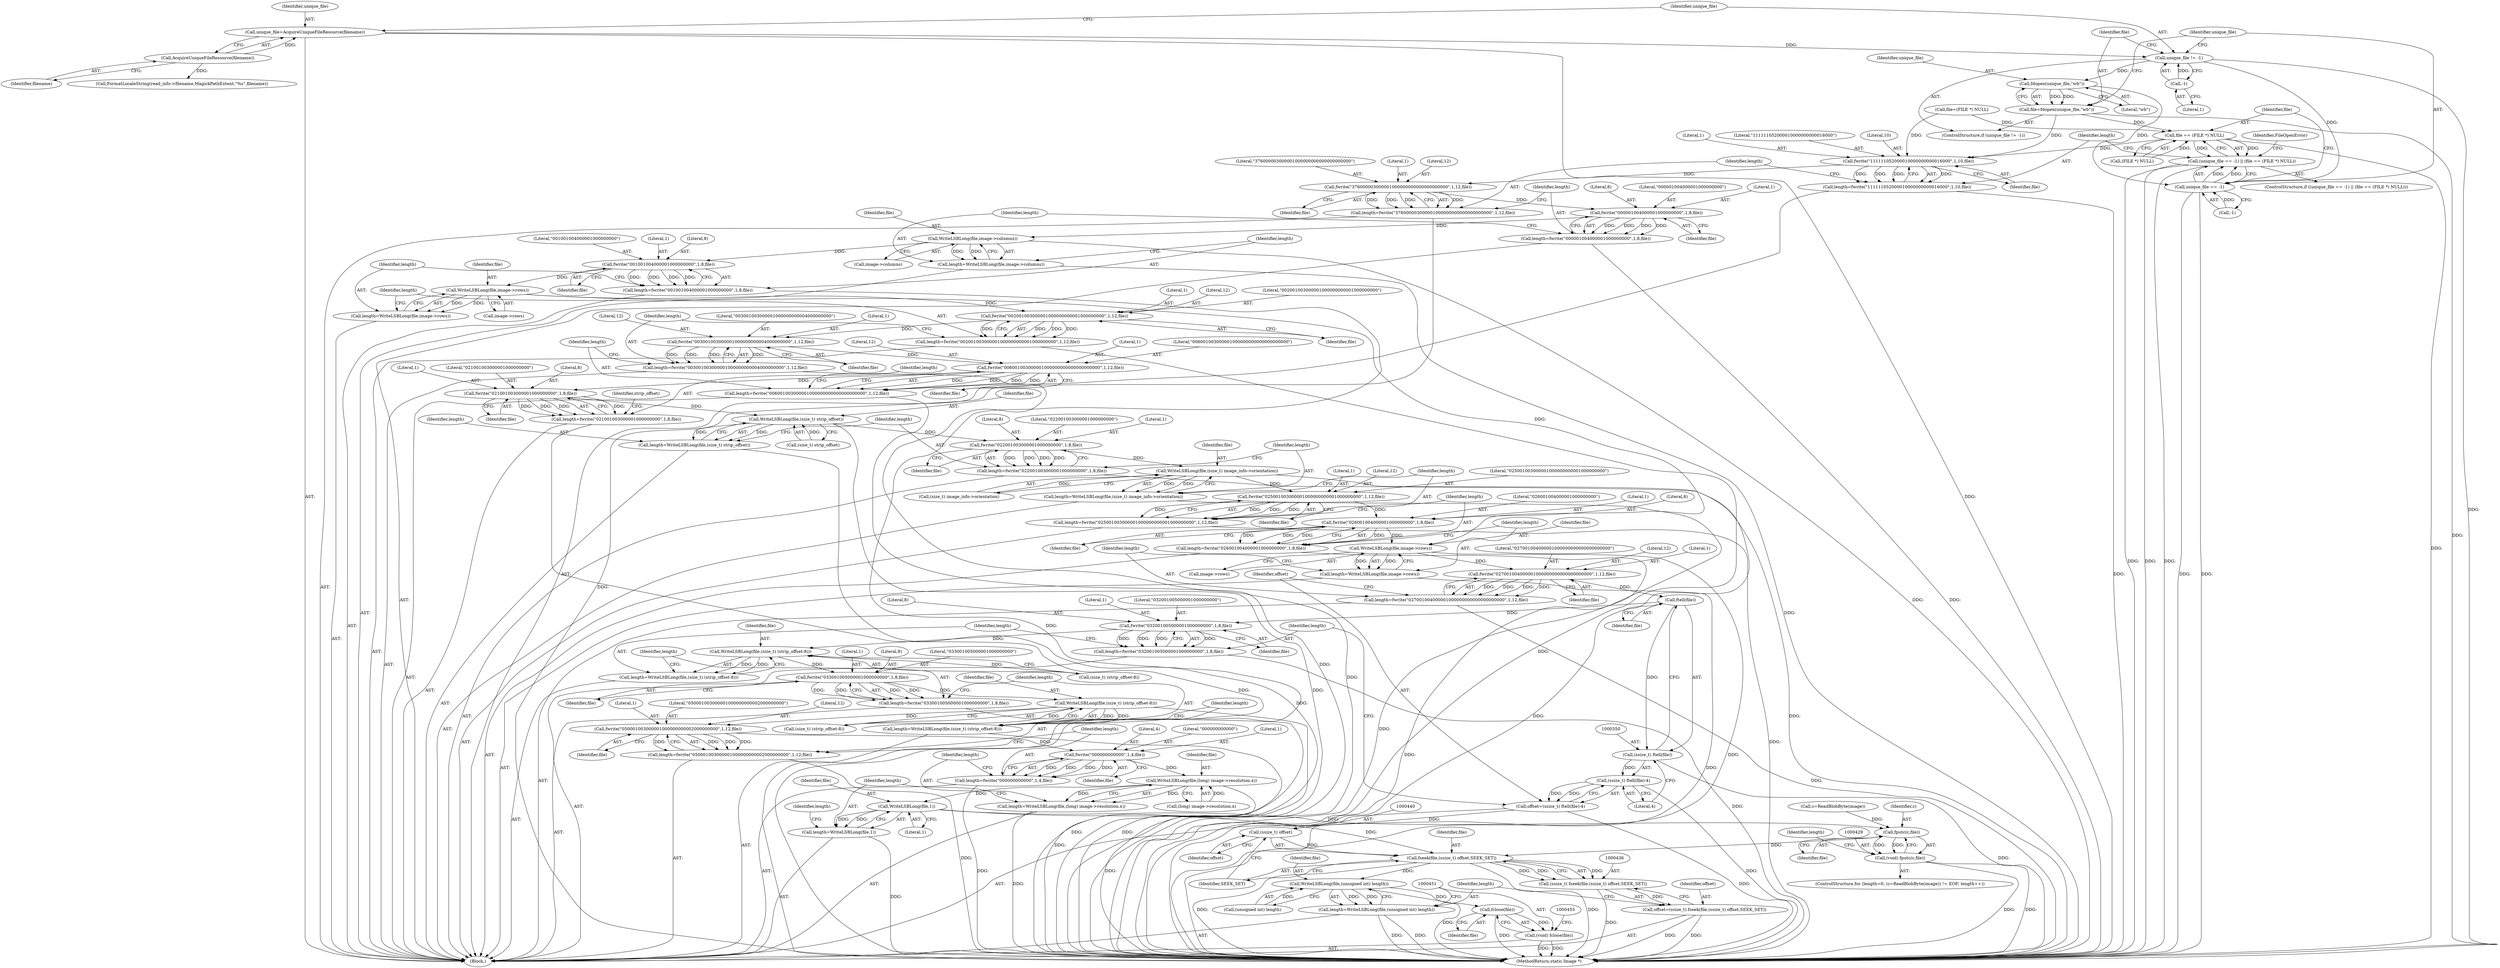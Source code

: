 digraph "0_ImageMagick_4e914bbe371433f0590cefdf3bd5f3a5710069f9@API" {
"1000197" [label="(Call,fdopen(unique_file,\"wb\"))"];
"1000191" [label="(Call,unique_file != -1)"];
"1000186" [label="(Call,unique_file=AcquireUniqueFileResource(filename))"];
"1000188" [label="(Call,AcquireUniqueFileResource(filename))"];
"1000193" [label="(Call,-1)"];
"1000195" [label="(Call,file=fdopen(unique_file,\"wb\"))"];
"1000206" [label="(Call,file == (FILE *) NULL)"];
"1000201" [label="(Call,(unique_file == -1) || (file == (FILE *) NULL))"];
"1000216" [label="(Call,fwrite(\"\111\111\052\000\010\000\000\000\016\000\",1,10,file))"];
"1000214" [label="(Call,length=fwrite(\"\111\111\052\000\010\000\000\000\016\000\",1,10,file))"];
"1000223" [label="(Call,fwrite(\"\376\000\003\000\001\000\000\000\000\000\000\000\",1,12,file))"];
"1000221" [label="(Call,length=fwrite(\"\376\000\003\000\001\000\000\000\000\000\000\000\",1,12,file))"];
"1000230" [label="(Call,fwrite(\"\000\001\004\000\001\000\000\000\",1,8,file))"];
"1000228" [label="(Call,length=fwrite(\"\000\001\004\000\001\000\000\000\",1,8,file))"];
"1000237" [label="(Call,WriteLSBLong(file,image->columns))"];
"1000235" [label="(Call,length=WriteLSBLong(file,image->columns))"];
"1000244" [label="(Call,fwrite(\"\001\001\004\000\001\000\000\000\",1,8,file))"];
"1000242" [label="(Call,length=fwrite(\"\001\001\004\000\001\000\000\000\",1,8,file))"];
"1000251" [label="(Call,WriteLSBLong(file,image->rows))"];
"1000249" [label="(Call,length=WriteLSBLong(file,image->rows))"];
"1000258" [label="(Call,fwrite(\"\002\001\003\000\001\000\000\000\001\000\000\000\",1,12,file))"];
"1000256" [label="(Call,length=fwrite(\"\002\001\003\000\001\000\000\000\001\000\000\000\",1,12,file))"];
"1000265" [label="(Call,fwrite(\"\003\001\003\000\001\000\000\000\004\000\000\000\",1,12,file))"];
"1000263" [label="(Call,length=fwrite(\"\003\001\003\000\001\000\000\000\004\000\000\000\",1,12,file))"];
"1000272" [label="(Call,fwrite(\"\006\001\003\000\001\000\000\000\000\000\000\000\",1,12,file))"];
"1000270" [label="(Call,length=fwrite(\"\006\001\003\000\001\000\000\000\000\000\000\000\",1,12,file))"];
"1000279" [label="(Call,fwrite(\"\021\001\003\000\001\000\000\000\",1,8,file))"];
"1000277" [label="(Call,length=fwrite(\"\021\001\003\000\001\000\000\000\",1,8,file))"];
"1000297" [label="(Call,WriteLSBLong(file,(size_t) strip_offset))"];
"1000295" [label="(Call,length=WriteLSBLong(file,(size_t) strip_offset))"];
"1000304" [label="(Call,fwrite(\"\022\001\003\000\001\000\000\000\",1,8,file))"];
"1000302" [label="(Call,length=fwrite(\"\022\001\003\000\001\000\000\000\",1,8,file))"];
"1000311" [label="(Call,WriteLSBLong(file,(size_t) image_info->orientation))"];
"1000309" [label="(Call,length=WriteLSBLong(file,(size_t) image_info->orientation))"];
"1000320" [label="(Call,fwrite(\"\025\001\003\000\001\000\000\000\001\000\000\000\",1,12,file))"];
"1000318" [label="(Call,length=fwrite(\"\025\001\003\000\001\000\000\000\001\000\000\000\",1,12,file))"];
"1000327" [label="(Call,fwrite(\"\026\001\004\000\001\000\000\000\",1,8,file))"];
"1000325" [label="(Call,length=fwrite(\"\026\001\004\000\001\000\000\000\",1,8,file))"];
"1000334" [label="(Call,WriteLSBLong(file,image->rows))"];
"1000332" [label="(Call,length=WriteLSBLong(file,image->rows))"];
"1000341" [label="(Call,fwrite(\"\027\001\004\000\001\000\000\000\000\000\000\000\",1,12,file))"];
"1000339" [label="(Call,length=fwrite(\"\027\001\004\000\001\000\000\000\000\000\000\000\",1,12,file))"];
"1000351" [label="(Call,ftell(file))"];
"1000349" [label="(Call,(ssize_t) ftell(file))"];
"1000348" [label="(Call,(ssize_t) ftell(file)-4)"];
"1000346" [label="(Call,offset=(ssize_t) ftell(file)-4)"];
"1000439" [label="(Call,(ssize_t) offset)"];
"1000437" [label="(Call,fseek(file,(ssize_t) offset,SEEK_SET))"];
"1000435" [label="(Call,(ssize_t) fseek(file,(ssize_t) offset,SEEK_SET))"];
"1000433" [label="(Call,offset=(ssize_t) fseek(file,(ssize_t) offset,SEEK_SET))"];
"1000445" [label="(Call,WriteLSBLong(file,(unsigned int) length))"];
"1000443" [label="(Call,length=WriteLSBLong(file,(unsigned int) length))"];
"1000452" [label="(Call,fclose(file))"];
"1000450" [label="(Call,(void) fclose(file))"];
"1000356" [label="(Call,fwrite(\"\032\001\005\000\001\000\000\000\",1,8,file))"];
"1000354" [label="(Call,length=fwrite(\"\032\001\005\000\001\000\000\000\",1,8,file))"];
"1000363" [label="(Call,WriteLSBLong(file,(size_t) (strip_offset-8)))"];
"1000361" [label="(Call,length=WriteLSBLong(file,(size_t) (strip_offset-8)))"];
"1000372" [label="(Call,fwrite(\"\033\001\005\000\001\000\000\000\",1,8,file))"];
"1000370" [label="(Call,length=fwrite(\"\033\001\005\000\001\000\000\000\",1,8,file))"];
"1000379" [label="(Call,WriteLSBLong(file,(size_t) (strip_offset-8)))"];
"1000377" [label="(Call,length=WriteLSBLong(file,(size_t) (strip_offset-8)))"];
"1000388" [label="(Call,fwrite(\"\050\001\003\000\001\000\000\000\002\000\000\000\",1,12,file))"];
"1000386" [label="(Call,length=fwrite(\"\050\001\003\000\001\000\000\000\002\000\000\000\",1,12,file))"];
"1000395" [label="(Call,fwrite(\"\000\000\000\000\",1,4,file))"];
"1000393" [label="(Call,length=fwrite(\"\000\000\000\000\",1,4,file))"];
"1000402" [label="(Call,WriteLSBLong(file,(long) image->resolution.x))"];
"1000400" [label="(Call,length=WriteLSBLong(file,(long) image->resolution.x))"];
"1000413" [label="(Call,WriteLSBLong(file,1))"];
"1000411" [label="(Call,length=WriteLSBLong(file,1))"];
"1000430" [label="(Call,fputc(c,file))"];
"1000428" [label="(Call,(void) fputc(c,file))"];
"1000202" [label="(Call,unique_file == -1)"];
"1000231" [label="(Literal,\"\000\001\004\000\001\000\000\000\")"];
"1000200" [label="(ControlStructure,if ((unique_file == -1) || (file == (FILE *) NULL)))"];
"1000242" [label="(Call,length=fwrite(\"\001\001\004\000\001\000\000\000\",1,8,file))"];
"1000226" [label="(Literal,12)"];
"1000232" [label="(Literal,1)"];
"1000339" [label="(Call,length=fwrite(\"\027\001\004\000\001\000\000\000\000\000\000\000\",1,12,file))"];
"1000322" [label="(Literal,1)"];
"1000327" [label="(Call,fwrite(\"\026\001\004\000\001\000\000\000\",1,8,file))"];
"1000342" [label="(Literal,\"\027\001\004\000\001\000\000\000\000\000\000\000\")"];
"1000444" [label="(Identifier,length)"];
"1000450" [label="(Call,(void) fclose(file))"];
"1000434" [label="(Identifier,offset)"];
"1000362" [label="(Identifier,length)"];
"1000191" [label="(Call,unique_file != -1)"];
"1000262" [label="(Identifier,file)"];
"1000319" [label="(Identifier,length)"];
"1000257" [label="(Identifier,length)"];
"1000243" [label="(Identifier,length)"];
"1000331" [label="(Identifier,file)"];
"1000392" [label="(Identifier,file)"];
"1000398" [label="(Literal,4)"];
"1000402" [label="(Call,WriteLSBLong(file,(long) image->resolution.x))"];
"1000298" [label="(Identifier,file)"];
"1000265" [label="(Call,fwrite(\"\003\001\003\000\001\000\000\000\004\000\000\000\",1,12,file))"];
"1000439" [label="(Call,(ssize_t) offset)"];
"1000224" [label="(Literal,\"\376\000\003\000\001\000\000\000\000\000\000\000\")"];
"1000253" [label="(Call,image->rows)"];
"1000270" [label="(Call,length=fwrite(\"\006\001\003\000\001\000\000\000\000\000\000\000\",1,12,file))"];
"1000215" [label="(Identifier,length)"];
"1000269" [label="(Identifier,file)"];
"1000318" [label="(Call,length=fwrite(\"\025\001\003\000\001\000\000\000\001\000\000\000\",1,12,file))"];
"1000341" [label="(Call,fwrite(\"\027\001\004\000\001\000\000\000\000\000\000\000\",1,12,file))"];
"1000219" [label="(Literal,10)"];
"1000307" [label="(Literal,8)"];
"1000326" [label="(Identifier,length)"];
"1000336" [label="(Call,image->rows)"];
"1000247" [label="(Literal,8)"];
"1000360" [label="(Identifier,file)"];
"1000282" [label="(Literal,8)"];
"1000361" [label="(Call,length=WriteLSBLong(file,(size_t) (strip_offset-8)))"];
"1000325" [label="(Call,length=fwrite(\"\026\001\004\000\001\000\000\000\",1,8,file))"];
"1000220" [label="(Identifier,file)"];
"1000324" [label="(Identifier,file)"];
"1000379" [label="(Call,WriteLSBLong(file,(size_t) (strip_offset-8)))"];
"1000285" [label="(Identifier,strip_offset)"];
"1000388" [label="(Call,fwrite(\"\050\001\003\000\001\000\000\000\002\000\000\000\",1,12,file))"];
"1000376" [label="(Identifier,file)"];
"1000452" [label="(Call,fclose(file))"];
"1000212" [label="(Identifier,FileOpenError)"];
"1000352" [label="(Identifier,file)"];
"1000442" [label="(Identifier,SEEK_SET)"];
"1000415" [label="(Literal,1)"];
"1000302" [label="(Call,length=fwrite(\"\022\001\003\000\001\000\000\000\",1,8,file))"];
"1000195" [label="(Call,file=fdopen(unique_file,\"wb\"))"];
"1000274" [label="(Literal,1)"];
"1000216" [label="(Call,fwrite(\"\111\111\052\000\010\000\000\000\016\000\",1,10,file))"];
"1000299" [label="(Call,(size_t) strip_offset)"];
"1000309" [label="(Call,length=WriteLSBLong(file,(size_t) image_info->orientation))"];
"1000365" [label="(Call,(size_t) (strip_offset-8))"];
"1000279" [label="(Call,fwrite(\"\021\001\003\000\001\000\000\000\",1,8,file))"];
"1000222" [label="(Identifier,length)"];
"1000283" [label="(Identifier,file)"];
"1000438" [label="(Identifier,file)"];
"1000227" [label="(Identifier,file)"];
"1000245" [label="(Literal,\"\001\001\004\000\001\000\000\000\")"];
"1000377" [label="(Call,length=WriteLSBLong(file,(size_t) (strip_offset-8)))"];
"1000181" [label="(Call,file=(FILE *) NULL)"];
"1000399" [label="(Identifier,file)"];
"1000414" [label="(Identifier,file)"];
"1000404" [label="(Call,(long) image->resolution.x)"];
"1000246" [label="(Literal,1)"];
"1000249" [label="(Call,length=WriteLSBLong(file,image->rows))"];
"1000387" [label="(Identifier,length)"];
"1000201" [label="(Call,(unique_file == -1) || (file == (FILE *) NULL))"];
"1000187" [label="(Identifier,unique_file)"];
"1000389" [label="(Literal,\"\050\001\003\000\001\000\000\000\002\000\000\000\")"];
"1000375" [label="(Literal,8)"];
"1000435" [label="(Call,(ssize_t) fseek(file,(ssize_t) offset,SEEK_SET))"];
"1000233" [label="(Literal,8)"];
"1000192" [label="(Identifier,unique_file)"];
"1000244" [label="(Call,fwrite(\"\001\001\004\000\001\000\000\000\",1,8,file))"];
"1000373" [label="(Literal,\"\033\001\005\000\001\000\000\000\")"];
"1000356" [label="(Call,fwrite(\"\032\001\005\000\001\000\000\000\",1,8,file))"];
"1000432" [label="(Identifier,file)"];
"1000106" [label="(Block,)"];
"1000308" [label="(Identifier,file)"];
"1000346" [label="(Call,offset=(ssize_t) ftell(file)-4)"];
"1000276" [label="(Identifier,file)"];
"1000190" [label="(ControlStructure,if (unique_file != -1))"];
"1000261" [label="(Literal,12)"];
"1000202" [label="(Call,unique_file == -1)"];
"1000295" [label="(Call,length=WriteLSBLong(file,(size_t) strip_offset))"];
"1000218" [label="(Literal,1)"];
"1000320" [label="(Call,fwrite(\"\025\001\003\000\001\000\000\000\001\000\000\000\",1,12,file))"];
"1000400" [label="(Call,length=WriteLSBLong(file,(long) image->resolution.x))"];
"1000418" [label="(Identifier,length)"];
"1000470" [label="(Call,FormatLocaleString(read_info->filename,MagickPathExtent,\"%s\",filename))"];
"1000345" [label="(Identifier,file)"];
"1000335" [label="(Identifier,file)"];
"1000225" [label="(Literal,1)"];
"1000206" [label="(Call,file == (FILE *) NULL)"];
"1000443" [label="(Call,length=WriteLSBLong(file,(unsigned int) length))"];
"1000358" [label="(Literal,1)"];
"1000394" [label="(Identifier,length)"];
"1000372" [label="(Call,fwrite(\"\033\001\005\000\001\000\000\000\",1,8,file))"];
"1000223" [label="(Call,fwrite(\"\376\000\003\000\001\000\000\000\000\000\000\000\",1,12,file))"];
"1000304" [label="(Call,fwrite(\"\022\001\003\000\001\000\000\000\",1,8,file))"];
"1000266" [label="(Literal,\"\003\001\003\000\001\000\000\000\004\000\000\000\")"];
"1000380" [label="(Identifier,file)"];
"1000263" [label="(Call,length=fwrite(\"\003\001\003\000\001\000\000\000\004\000\000\000\",1,12,file))"];
"1000264" [label="(Identifier,length)"];
"1000281" [label="(Literal,1)"];
"1000329" [label="(Literal,1)"];
"1000278" [label="(Identifier,length)"];
"1000259" [label="(Literal,\"\002\001\003\000\001\000\000\000\001\000\000\000\")"];
"1000332" [label="(Call,length=WriteLSBLong(file,image->rows))"];
"1000411" [label="(Call,length=WriteLSBLong(file,1))"];
"1000340" [label="(Identifier,length)"];
"1000427" [label="(Identifier,length)"];
"1000354" [label="(Call,length=fwrite(\"\032\001\005\000\001\000\000\000\",1,8,file))"];
"1000198" [label="(Identifier,unique_file)"];
"1000447" [label="(Call,(unsigned int) length)"];
"1000311" [label="(Call,WriteLSBLong(file,(size_t) image_info->orientation))"];
"1000214" [label="(Call,length=fwrite(\"\111\111\052\000\010\000\000\000\016\000\",1,10,file))"];
"1000421" [label="(Call,c=ReadBlobByte(image))"];
"1000258" [label="(Call,fwrite(\"\002\001\003\000\001\000\000\000\001\000\000\000\",1,12,file))"];
"1000239" [label="(Call,image->columns)"];
"1000186" [label="(Call,unique_file=AcquireUniqueFileResource(filename))"];
"1000305" [label="(Literal,\"\022\001\003\000\001\000\000\000\")"];
"1000401" [label="(Identifier,length)"];
"1000378" [label="(Identifier,length)"];
"1000395" [label="(Call,fwrite(\"\000\000\000\000\",1,4,file))"];
"1000236" [label="(Identifier,length)"];
"1000296" [label="(Identifier,length)"];
"1000207" [label="(Identifier,file)"];
"1000260" [label="(Literal,1)"];
"1000197" [label="(Call,fdopen(unique_file,\"wb\"))"];
"1000250" [label="(Identifier,length)"];
"1000273" [label="(Literal,\"\006\001\003\000\001\000\000\000\000\000\000\000\")"];
"1000199" [label="(Literal,\"wb\")"];
"1000348" [label="(Call,(ssize_t) ftell(file)-4)"];
"1000364" [label="(Identifier,file)"];
"1000297" [label="(Call,WriteLSBLong(file,(size_t) strip_offset))"];
"1000351" [label="(Call,ftell(file))"];
"1000437" [label="(Call,fseek(file,(ssize_t) offset,SEEK_SET))"];
"1000267" [label="(Literal,1)"];
"1000357" [label="(Literal,\"\032\001\005\000\001\000\000\000\")"];
"1000393" [label="(Call,length=fwrite(\"\000\000\000\000\",1,4,file))"];
"1000277" [label="(Call,length=fwrite(\"\021\001\003\000\001\000\000\000\",1,8,file))"];
"1000370" [label="(Call,length=fwrite(\"\033\001\005\000\001\000\000\000\",1,8,file))"];
"1000431" [label="(Identifier,c)"];
"1000252" [label="(Identifier,file)"];
"1000323" [label="(Literal,12)"];
"1000347" [label="(Identifier,offset)"];
"1000396" [label="(Literal,\"\000\000\000\000\")"];
"1000374" [label="(Literal,1)"];
"1000446" [label="(Identifier,file)"];
"1000230" [label="(Call,fwrite(\"\000\001\004\000\001\000\000\000\",1,8,file))"];
"1000204" [label="(Call,-1)"];
"1000371" [label="(Identifier,length)"];
"1000234" [label="(Identifier,file)"];
"1000228" [label="(Call,length=fwrite(\"\000\001\004\000\001\000\000\000\",1,8,file))"];
"1000303" [label="(Identifier,length)"];
"1000381" [label="(Call,(size_t) (strip_offset-8))"];
"1000445" [label="(Call,WriteLSBLong(file,(unsigned int) length))"];
"1000312" [label="(Identifier,file)"];
"1000194" [label="(Literal,1)"];
"1000359" [label="(Literal,8)"];
"1000271" [label="(Identifier,length)"];
"1000386" [label="(Call,length=fwrite(\"\050\001\003\000\001\000\000\000\002\000\000\000\",1,12,file))"];
"1000453" [label="(Identifier,file)"];
"1000344" [label="(Literal,12)"];
"1000229" [label="(Identifier,length)"];
"1000235" [label="(Call,length=WriteLSBLong(file,image->columns))"];
"1000256" [label="(Call,length=fwrite(\"\002\001\003\000\001\000\000\000\001\000\000\000\",1,12,file))"];
"1000280" [label="(Literal,\"\021\001\003\000\001\000\000\000\")"];
"1000330" [label="(Literal,8)"];
"1000412" [label="(Identifier,length)"];
"1000189" [label="(Identifier,filename)"];
"1000433" [label="(Call,offset=(ssize_t) fseek(file,(ssize_t) offset,SEEK_SET))"];
"1000441" [label="(Identifier,offset)"];
"1000221" [label="(Call,length=fwrite(\"\376\000\003\000\001\000\000\000\000\000\000\000\",1,12,file))"];
"1000306" [label="(Literal,1)"];
"1000313" [label="(Call,(size_t) image_info->orientation)"];
"1000196" [label="(Identifier,file)"];
"1000237" [label="(Call,WriteLSBLong(file,image->columns))"];
"1000272" [label="(Call,fwrite(\"\006\001\003\000\001\000\000\000\000\000\000\000\",1,12,file))"];
"1000527" [label="(MethodReturn,static Image *)"];
"1000391" [label="(Literal,12)"];
"1000217" [label="(Literal,\"\111\111\052\000\010\000\000\000\016\000\")"];
"1000353" [label="(Literal,4)"];
"1000355" [label="(Identifier,length)"];
"1000188" [label="(Call,AcquireUniqueFileResource(filename))"];
"1000333" [label="(Identifier,length)"];
"1000238" [label="(Identifier,file)"];
"1000390" [label="(Literal,1)"];
"1000349" [label="(Call,(ssize_t) ftell(file))"];
"1000416" [label="(ControlStructure,for (length=0; (c=ReadBlobByte(image)) != EOF; length++))"];
"1000193" [label="(Call,-1)"];
"1000248" [label="(Identifier,file)"];
"1000343" [label="(Literal,1)"];
"1000363" [label="(Call,WriteLSBLong(file,(size_t) (strip_offset-8)))"];
"1000208" [label="(Call,(FILE *) NULL)"];
"1000334" [label="(Call,WriteLSBLong(file,image->rows))"];
"1000268" [label="(Literal,12)"];
"1000275" [label="(Literal,12)"];
"1000203" [label="(Identifier,unique_file)"];
"1000251" [label="(Call,WriteLSBLong(file,image->rows))"];
"1000428" [label="(Call,(void) fputc(c,file))"];
"1000397" [label="(Literal,1)"];
"1000328" [label="(Literal,\"\026\001\004\000\001\000\000\000\")"];
"1000403" [label="(Identifier,file)"];
"1000310" [label="(Identifier,length)"];
"1000321" [label="(Literal,\"\025\001\003\000\001\000\000\000\001\000\000\000\")"];
"1000413" [label="(Call,WriteLSBLong(file,1))"];
"1000430" [label="(Call,fputc(c,file))"];
"1000197" -> "1000195"  [label="AST: "];
"1000197" -> "1000199"  [label="CFG: "];
"1000198" -> "1000197"  [label="AST: "];
"1000199" -> "1000197"  [label="AST: "];
"1000195" -> "1000197"  [label="CFG: "];
"1000197" -> "1000195"  [label="DDG: "];
"1000197" -> "1000195"  [label="DDG: "];
"1000191" -> "1000197"  [label="DDG: "];
"1000197" -> "1000202"  [label="DDG: "];
"1000191" -> "1000190"  [label="AST: "];
"1000191" -> "1000193"  [label="CFG: "];
"1000192" -> "1000191"  [label="AST: "];
"1000193" -> "1000191"  [label="AST: "];
"1000196" -> "1000191"  [label="CFG: "];
"1000203" -> "1000191"  [label="CFG: "];
"1000191" -> "1000527"  [label="DDG: "];
"1000186" -> "1000191"  [label="DDG: "];
"1000193" -> "1000191"  [label="DDG: "];
"1000191" -> "1000202"  [label="DDG: "];
"1000186" -> "1000106"  [label="AST: "];
"1000186" -> "1000188"  [label="CFG: "];
"1000187" -> "1000186"  [label="AST: "];
"1000188" -> "1000186"  [label="AST: "];
"1000192" -> "1000186"  [label="CFG: "];
"1000186" -> "1000527"  [label="DDG: "];
"1000188" -> "1000186"  [label="DDG: "];
"1000188" -> "1000189"  [label="CFG: "];
"1000189" -> "1000188"  [label="AST: "];
"1000188" -> "1000470"  [label="DDG: "];
"1000193" -> "1000194"  [label="CFG: "];
"1000194" -> "1000193"  [label="AST: "];
"1000195" -> "1000190"  [label="AST: "];
"1000196" -> "1000195"  [label="AST: "];
"1000203" -> "1000195"  [label="CFG: "];
"1000195" -> "1000527"  [label="DDG: "];
"1000195" -> "1000206"  [label="DDG: "];
"1000195" -> "1000216"  [label="DDG: "];
"1000206" -> "1000201"  [label="AST: "];
"1000206" -> "1000208"  [label="CFG: "];
"1000207" -> "1000206"  [label="AST: "];
"1000208" -> "1000206"  [label="AST: "];
"1000201" -> "1000206"  [label="CFG: "];
"1000206" -> "1000527"  [label="DDG: "];
"1000206" -> "1000201"  [label="DDG: "];
"1000206" -> "1000201"  [label="DDG: "];
"1000181" -> "1000206"  [label="DDG: "];
"1000208" -> "1000206"  [label="DDG: "];
"1000206" -> "1000216"  [label="DDG: "];
"1000201" -> "1000200"  [label="AST: "];
"1000201" -> "1000202"  [label="CFG: "];
"1000202" -> "1000201"  [label="AST: "];
"1000212" -> "1000201"  [label="CFG: "];
"1000215" -> "1000201"  [label="CFG: "];
"1000201" -> "1000527"  [label="DDG: "];
"1000201" -> "1000527"  [label="DDG: "];
"1000201" -> "1000527"  [label="DDG: "];
"1000202" -> "1000201"  [label="DDG: "];
"1000202" -> "1000201"  [label="DDG: "];
"1000216" -> "1000214"  [label="AST: "];
"1000216" -> "1000220"  [label="CFG: "];
"1000217" -> "1000216"  [label="AST: "];
"1000218" -> "1000216"  [label="AST: "];
"1000219" -> "1000216"  [label="AST: "];
"1000220" -> "1000216"  [label="AST: "];
"1000214" -> "1000216"  [label="CFG: "];
"1000216" -> "1000214"  [label="DDG: "];
"1000216" -> "1000214"  [label="DDG: "];
"1000216" -> "1000214"  [label="DDG: "];
"1000216" -> "1000214"  [label="DDG: "];
"1000181" -> "1000216"  [label="DDG: "];
"1000216" -> "1000223"  [label="DDG: "];
"1000214" -> "1000106"  [label="AST: "];
"1000215" -> "1000214"  [label="AST: "];
"1000222" -> "1000214"  [label="CFG: "];
"1000214" -> "1000527"  [label="DDG: "];
"1000223" -> "1000221"  [label="AST: "];
"1000223" -> "1000227"  [label="CFG: "];
"1000224" -> "1000223"  [label="AST: "];
"1000225" -> "1000223"  [label="AST: "];
"1000226" -> "1000223"  [label="AST: "];
"1000227" -> "1000223"  [label="AST: "];
"1000221" -> "1000223"  [label="CFG: "];
"1000223" -> "1000221"  [label="DDG: "];
"1000223" -> "1000221"  [label="DDG: "];
"1000223" -> "1000221"  [label="DDG: "];
"1000223" -> "1000221"  [label="DDG: "];
"1000223" -> "1000230"  [label="DDG: "];
"1000221" -> "1000106"  [label="AST: "];
"1000222" -> "1000221"  [label="AST: "];
"1000229" -> "1000221"  [label="CFG: "];
"1000221" -> "1000527"  [label="DDG: "];
"1000230" -> "1000228"  [label="AST: "];
"1000230" -> "1000234"  [label="CFG: "];
"1000231" -> "1000230"  [label="AST: "];
"1000232" -> "1000230"  [label="AST: "];
"1000233" -> "1000230"  [label="AST: "];
"1000234" -> "1000230"  [label="AST: "];
"1000228" -> "1000230"  [label="CFG: "];
"1000230" -> "1000228"  [label="DDG: "];
"1000230" -> "1000228"  [label="DDG: "];
"1000230" -> "1000228"  [label="DDG: "];
"1000230" -> "1000228"  [label="DDG: "];
"1000230" -> "1000237"  [label="DDG: "];
"1000228" -> "1000106"  [label="AST: "];
"1000229" -> "1000228"  [label="AST: "];
"1000236" -> "1000228"  [label="CFG: "];
"1000228" -> "1000527"  [label="DDG: "];
"1000237" -> "1000235"  [label="AST: "];
"1000237" -> "1000239"  [label="CFG: "];
"1000238" -> "1000237"  [label="AST: "];
"1000239" -> "1000237"  [label="AST: "];
"1000235" -> "1000237"  [label="CFG: "];
"1000237" -> "1000527"  [label="DDG: "];
"1000237" -> "1000235"  [label="DDG: "];
"1000237" -> "1000235"  [label="DDG: "];
"1000237" -> "1000244"  [label="DDG: "];
"1000235" -> "1000106"  [label="AST: "];
"1000236" -> "1000235"  [label="AST: "];
"1000243" -> "1000235"  [label="CFG: "];
"1000235" -> "1000527"  [label="DDG: "];
"1000244" -> "1000242"  [label="AST: "];
"1000244" -> "1000248"  [label="CFG: "];
"1000245" -> "1000244"  [label="AST: "];
"1000246" -> "1000244"  [label="AST: "];
"1000247" -> "1000244"  [label="AST: "];
"1000248" -> "1000244"  [label="AST: "];
"1000242" -> "1000244"  [label="CFG: "];
"1000244" -> "1000242"  [label="DDG: "];
"1000244" -> "1000242"  [label="DDG: "];
"1000244" -> "1000242"  [label="DDG: "];
"1000244" -> "1000242"  [label="DDG: "];
"1000244" -> "1000251"  [label="DDG: "];
"1000242" -> "1000106"  [label="AST: "];
"1000243" -> "1000242"  [label="AST: "];
"1000250" -> "1000242"  [label="CFG: "];
"1000242" -> "1000527"  [label="DDG: "];
"1000251" -> "1000249"  [label="AST: "];
"1000251" -> "1000253"  [label="CFG: "];
"1000252" -> "1000251"  [label="AST: "];
"1000253" -> "1000251"  [label="AST: "];
"1000249" -> "1000251"  [label="CFG: "];
"1000251" -> "1000249"  [label="DDG: "];
"1000251" -> "1000249"  [label="DDG: "];
"1000251" -> "1000258"  [label="DDG: "];
"1000251" -> "1000334"  [label="DDG: "];
"1000249" -> "1000106"  [label="AST: "];
"1000250" -> "1000249"  [label="AST: "];
"1000257" -> "1000249"  [label="CFG: "];
"1000258" -> "1000256"  [label="AST: "];
"1000258" -> "1000262"  [label="CFG: "];
"1000259" -> "1000258"  [label="AST: "];
"1000260" -> "1000258"  [label="AST: "];
"1000261" -> "1000258"  [label="AST: "];
"1000262" -> "1000258"  [label="AST: "];
"1000256" -> "1000258"  [label="CFG: "];
"1000258" -> "1000256"  [label="DDG: "];
"1000258" -> "1000256"  [label="DDG: "];
"1000258" -> "1000256"  [label="DDG: "];
"1000258" -> "1000256"  [label="DDG: "];
"1000258" -> "1000265"  [label="DDG: "];
"1000256" -> "1000106"  [label="AST: "];
"1000257" -> "1000256"  [label="AST: "];
"1000264" -> "1000256"  [label="CFG: "];
"1000256" -> "1000527"  [label="DDG: "];
"1000265" -> "1000263"  [label="AST: "];
"1000265" -> "1000269"  [label="CFG: "];
"1000266" -> "1000265"  [label="AST: "];
"1000267" -> "1000265"  [label="AST: "];
"1000268" -> "1000265"  [label="AST: "];
"1000269" -> "1000265"  [label="AST: "];
"1000263" -> "1000265"  [label="CFG: "];
"1000265" -> "1000263"  [label="DDG: "];
"1000265" -> "1000263"  [label="DDG: "];
"1000265" -> "1000263"  [label="DDG: "];
"1000265" -> "1000263"  [label="DDG: "];
"1000265" -> "1000272"  [label="DDG: "];
"1000263" -> "1000106"  [label="AST: "];
"1000264" -> "1000263"  [label="AST: "];
"1000271" -> "1000263"  [label="CFG: "];
"1000263" -> "1000527"  [label="DDG: "];
"1000272" -> "1000270"  [label="AST: "];
"1000272" -> "1000276"  [label="CFG: "];
"1000273" -> "1000272"  [label="AST: "];
"1000274" -> "1000272"  [label="AST: "];
"1000275" -> "1000272"  [label="AST: "];
"1000276" -> "1000272"  [label="AST: "];
"1000270" -> "1000272"  [label="CFG: "];
"1000272" -> "1000270"  [label="DDG: "];
"1000272" -> "1000270"  [label="DDG: "];
"1000272" -> "1000270"  [label="DDG: "];
"1000272" -> "1000270"  [label="DDG: "];
"1000272" -> "1000279"  [label="DDG: "];
"1000270" -> "1000106"  [label="AST: "];
"1000271" -> "1000270"  [label="AST: "];
"1000278" -> "1000270"  [label="CFG: "];
"1000270" -> "1000527"  [label="DDG: "];
"1000279" -> "1000277"  [label="AST: "];
"1000279" -> "1000283"  [label="CFG: "];
"1000280" -> "1000279"  [label="AST: "];
"1000281" -> "1000279"  [label="AST: "];
"1000282" -> "1000279"  [label="AST: "];
"1000283" -> "1000279"  [label="AST: "];
"1000277" -> "1000279"  [label="CFG: "];
"1000279" -> "1000277"  [label="DDG: "];
"1000279" -> "1000277"  [label="DDG: "];
"1000279" -> "1000277"  [label="DDG: "];
"1000279" -> "1000277"  [label="DDG: "];
"1000279" -> "1000297"  [label="DDG: "];
"1000277" -> "1000106"  [label="AST: "];
"1000278" -> "1000277"  [label="AST: "];
"1000285" -> "1000277"  [label="CFG: "];
"1000277" -> "1000527"  [label="DDG: "];
"1000297" -> "1000295"  [label="AST: "];
"1000297" -> "1000299"  [label="CFG: "];
"1000298" -> "1000297"  [label="AST: "];
"1000299" -> "1000297"  [label="AST: "];
"1000295" -> "1000297"  [label="CFG: "];
"1000297" -> "1000527"  [label="DDG: "];
"1000297" -> "1000295"  [label="DDG: "];
"1000297" -> "1000295"  [label="DDG: "];
"1000299" -> "1000297"  [label="DDG: "];
"1000297" -> "1000304"  [label="DDG: "];
"1000295" -> "1000106"  [label="AST: "];
"1000296" -> "1000295"  [label="AST: "];
"1000303" -> "1000295"  [label="CFG: "];
"1000295" -> "1000527"  [label="DDG: "];
"1000304" -> "1000302"  [label="AST: "];
"1000304" -> "1000308"  [label="CFG: "];
"1000305" -> "1000304"  [label="AST: "];
"1000306" -> "1000304"  [label="AST: "];
"1000307" -> "1000304"  [label="AST: "];
"1000308" -> "1000304"  [label="AST: "];
"1000302" -> "1000304"  [label="CFG: "];
"1000304" -> "1000302"  [label="DDG: "];
"1000304" -> "1000302"  [label="DDG: "];
"1000304" -> "1000302"  [label="DDG: "];
"1000304" -> "1000302"  [label="DDG: "];
"1000304" -> "1000311"  [label="DDG: "];
"1000302" -> "1000106"  [label="AST: "];
"1000303" -> "1000302"  [label="AST: "];
"1000310" -> "1000302"  [label="CFG: "];
"1000302" -> "1000527"  [label="DDG: "];
"1000311" -> "1000309"  [label="AST: "];
"1000311" -> "1000313"  [label="CFG: "];
"1000312" -> "1000311"  [label="AST: "];
"1000313" -> "1000311"  [label="AST: "];
"1000309" -> "1000311"  [label="CFG: "];
"1000311" -> "1000527"  [label="DDG: "];
"1000311" -> "1000309"  [label="DDG: "];
"1000311" -> "1000309"  [label="DDG: "];
"1000313" -> "1000311"  [label="DDG: "];
"1000311" -> "1000320"  [label="DDG: "];
"1000309" -> "1000106"  [label="AST: "];
"1000310" -> "1000309"  [label="AST: "];
"1000319" -> "1000309"  [label="CFG: "];
"1000309" -> "1000527"  [label="DDG: "];
"1000320" -> "1000318"  [label="AST: "];
"1000320" -> "1000324"  [label="CFG: "];
"1000321" -> "1000320"  [label="AST: "];
"1000322" -> "1000320"  [label="AST: "];
"1000323" -> "1000320"  [label="AST: "];
"1000324" -> "1000320"  [label="AST: "];
"1000318" -> "1000320"  [label="CFG: "];
"1000320" -> "1000318"  [label="DDG: "];
"1000320" -> "1000318"  [label="DDG: "];
"1000320" -> "1000318"  [label="DDG: "];
"1000320" -> "1000318"  [label="DDG: "];
"1000320" -> "1000327"  [label="DDG: "];
"1000318" -> "1000106"  [label="AST: "];
"1000319" -> "1000318"  [label="AST: "];
"1000326" -> "1000318"  [label="CFG: "];
"1000318" -> "1000527"  [label="DDG: "];
"1000327" -> "1000325"  [label="AST: "];
"1000327" -> "1000331"  [label="CFG: "];
"1000328" -> "1000327"  [label="AST: "];
"1000329" -> "1000327"  [label="AST: "];
"1000330" -> "1000327"  [label="AST: "];
"1000331" -> "1000327"  [label="AST: "];
"1000325" -> "1000327"  [label="CFG: "];
"1000327" -> "1000325"  [label="DDG: "];
"1000327" -> "1000325"  [label="DDG: "];
"1000327" -> "1000325"  [label="DDG: "];
"1000327" -> "1000325"  [label="DDG: "];
"1000327" -> "1000334"  [label="DDG: "];
"1000325" -> "1000106"  [label="AST: "];
"1000326" -> "1000325"  [label="AST: "];
"1000333" -> "1000325"  [label="CFG: "];
"1000325" -> "1000527"  [label="DDG: "];
"1000334" -> "1000332"  [label="AST: "];
"1000334" -> "1000336"  [label="CFG: "];
"1000335" -> "1000334"  [label="AST: "];
"1000336" -> "1000334"  [label="AST: "];
"1000332" -> "1000334"  [label="CFG: "];
"1000334" -> "1000527"  [label="DDG: "];
"1000334" -> "1000332"  [label="DDG: "];
"1000334" -> "1000332"  [label="DDG: "];
"1000334" -> "1000341"  [label="DDG: "];
"1000332" -> "1000106"  [label="AST: "];
"1000333" -> "1000332"  [label="AST: "];
"1000340" -> "1000332"  [label="CFG: "];
"1000332" -> "1000527"  [label="DDG: "];
"1000341" -> "1000339"  [label="AST: "];
"1000341" -> "1000345"  [label="CFG: "];
"1000342" -> "1000341"  [label="AST: "];
"1000343" -> "1000341"  [label="AST: "];
"1000344" -> "1000341"  [label="AST: "];
"1000345" -> "1000341"  [label="AST: "];
"1000339" -> "1000341"  [label="CFG: "];
"1000341" -> "1000339"  [label="DDG: "];
"1000341" -> "1000339"  [label="DDG: "];
"1000341" -> "1000339"  [label="DDG: "];
"1000341" -> "1000339"  [label="DDG: "];
"1000341" -> "1000351"  [label="DDG: "];
"1000339" -> "1000106"  [label="AST: "];
"1000340" -> "1000339"  [label="AST: "];
"1000347" -> "1000339"  [label="CFG: "];
"1000339" -> "1000527"  [label="DDG: "];
"1000351" -> "1000349"  [label="AST: "];
"1000351" -> "1000352"  [label="CFG: "];
"1000352" -> "1000351"  [label="AST: "];
"1000349" -> "1000351"  [label="CFG: "];
"1000351" -> "1000349"  [label="DDG: "];
"1000351" -> "1000356"  [label="DDG: "];
"1000349" -> "1000348"  [label="AST: "];
"1000350" -> "1000349"  [label="AST: "];
"1000353" -> "1000349"  [label="CFG: "];
"1000349" -> "1000527"  [label="DDG: "];
"1000349" -> "1000348"  [label="DDG: "];
"1000348" -> "1000346"  [label="AST: "];
"1000348" -> "1000353"  [label="CFG: "];
"1000353" -> "1000348"  [label="AST: "];
"1000346" -> "1000348"  [label="CFG: "];
"1000348" -> "1000527"  [label="DDG: "];
"1000348" -> "1000346"  [label="DDG: "];
"1000348" -> "1000346"  [label="DDG: "];
"1000346" -> "1000106"  [label="AST: "];
"1000347" -> "1000346"  [label="AST: "];
"1000355" -> "1000346"  [label="CFG: "];
"1000346" -> "1000527"  [label="DDG: "];
"1000346" -> "1000439"  [label="DDG: "];
"1000439" -> "1000437"  [label="AST: "];
"1000439" -> "1000441"  [label="CFG: "];
"1000440" -> "1000439"  [label="AST: "];
"1000441" -> "1000439"  [label="AST: "];
"1000442" -> "1000439"  [label="CFG: "];
"1000439" -> "1000437"  [label="DDG: "];
"1000437" -> "1000435"  [label="AST: "];
"1000437" -> "1000442"  [label="CFG: "];
"1000438" -> "1000437"  [label="AST: "];
"1000442" -> "1000437"  [label="AST: "];
"1000435" -> "1000437"  [label="CFG: "];
"1000437" -> "1000527"  [label="DDG: "];
"1000437" -> "1000527"  [label="DDG: "];
"1000437" -> "1000435"  [label="DDG: "];
"1000437" -> "1000435"  [label="DDG: "];
"1000437" -> "1000435"  [label="DDG: "];
"1000413" -> "1000437"  [label="DDG: "];
"1000430" -> "1000437"  [label="DDG: "];
"1000437" -> "1000445"  [label="DDG: "];
"1000435" -> "1000433"  [label="AST: "];
"1000436" -> "1000435"  [label="AST: "];
"1000433" -> "1000435"  [label="CFG: "];
"1000435" -> "1000527"  [label="DDG: "];
"1000435" -> "1000433"  [label="DDG: "];
"1000433" -> "1000106"  [label="AST: "];
"1000434" -> "1000433"  [label="AST: "];
"1000444" -> "1000433"  [label="CFG: "];
"1000433" -> "1000527"  [label="DDG: "];
"1000433" -> "1000527"  [label="DDG: "];
"1000445" -> "1000443"  [label="AST: "];
"1000445" -> "1000447"  [label="CFG: "];
"1000446" -> "1000445"  [label="AST: "];
"1000447" -> "1000445"  [label="AST: "];
"1000443" -> "1000445"  [label="CFG: "];
"1000445" -> "1000527"  [label="DDG: "];
"1000445" -> "1000443"  [label="DDG: "];
"1000445" -> "1000443"  [label="DDG: "];
"1000447" -> "1000445"  [label="DDG: "];
"1000445" -> "1000452"  [label="DDG: "];
"1000443" -> "1000106"  [label="AST: "];
"1000444" -> "1000443"  [label="AST: "];
"1000451" -> "1000443"  [label="CFG: "];
"1000443" -> "1000527"  [label="DDG: "];
"1000443" -> "1000527"  [label="DDG: "];
"1000452" -> "1000450"  [label="AST: "];
"1000452" -> "1000453"  [label="CFG: "];
"1000453" -> "1000452"  [label="AST: "];
"1000450" -> "1000452"  [label="CFG: "];
"1000452" -> "1000527"  [label="DDG: "];
"1000452" -> "1000450"  [label="DDG: "];
"1000450" -> "1000106"  [label="AST: "];
"1000451" -> "1000450"  [label="AST: "];
"1000455" -> "1000450"  [label="CFG: "];
"1000450" -> "1000527"  [label="DDG: "];
"1000450" -> "1000527"  [label="DDG: "];
"1000356" -> "1000354"  [label="AST: "];
"1000356" -> "1000360"  [label="CFG: "];
"1000357" -> "1000356"  [label="AST: "];
"1000358" -> "1000356"  [label="AST: "];
"1000359" -> "1000356"  [label="AST: "];
"1000360" -> "1000356"  [label="AST: "];
"1000354" -> "1000356"  [label="CFG: "];
"1000356" -> "1000354"  [label="DDG: "];
"1000356" -> "1000354"  [label="DDG: "];
"1000356" -> "1000354"  [label="DDG: "];
"1000356" -> "1000354"  [label="DDG: "];
"1000356" -> "1000363"  [label="DDG: "];
"1000354" -> "1000106"  [label="AST: "];
"1000355" -> "1000354"  [label="AST: "];
"1000362" -> "1000354"  [label="CFG: "];
"1000354" -> "1000527"  [label="DDG: "];
"1000363" -> "1000361"  [label="AST: "];
"1000363" -> "1000365"  [label="CFG: "];
"1000364" -> "1000363"  [label="AST: "];
"1000365" -> "1000363"  [label="AST: "];
"1000361" -> "1000363"  [label="CFG: "];
"1000363" -> "1000361"  [label="DDG: "];
"1000363" -> "1000361"  [label="DDG: "];
"1000365" -> "1000363"  [label="DDG: "];
"1000363" -> "1000372"  [label="DDG: "];
"1000361" -> "1000106"  [label="AST: "];
"1000362" -> "1000361"  [label="AST: "];
"1000371" -> "1000361"  [label="CFG: "];
"1000372" -> "1000370"  [label="AST: "];
"1000372" -> "1000376"  [label="CFG: "];
"1000373" -> "1000372"  [label="AST: "];
"1000374" -> "1000372"  [label="AST: "];
"1000375" -> "1000372"  [label="AST: "];
"1000376" -> "1000372"  [label="AST: "];
"1000370" -> "1000372"  [label="CFG: "];
"1000372" -> "1000370"  [label="DDG: "];
"1000372" -> "1000370"  [label="DDG: "];
"1000372" -> "1000370"  [label="DDG: "];
"1000372" -> "1000370"  [label="DDG: "];
"1000372" -> "1000379"  [label="DDG: "];
"1000370" -> "1000106"  [label="AST: "];
"1000371" -> "1000370"  [label="AST: "];
"1000378" -> "1000370"  [label="CFG: "];
"1000370" -> "1000527"  [label="DDG: "];
"1000379" -> "1000377"  [label="AST: "];
"1000379" -> "1000381"  [label="CFG: "];
"1000380" -> "1000379"  [label="AST: "];
"1000381" -> "1000379"  [label="AST: "];
"1000377" -> "1000379"  [label="CFG: "];
"1000379" -> "1000527"  [label="DDG: "];
"1000379" -> "1000377"  [label="DDG: "];
"1000379" -> "1000377"  [label="DDG: "];
"1000381" -> "1000379"  [label="DDG: "];
"1000379" -> "1000388"  [label="DDG: "];
"1000377" -> "1000106"  [label="AST: "];
"1000378" -> "1000377"  [label="AST: "];
"1000387" -> "1000377"  [label="CFG: "];
"1000377" -> "1000527"  [label="DDG: "];
"1000388" -> "1000386"  [label="AST: "];
"1000388" -> "1000392"  [label="CFG: "];
"1000389" -> "1000388"  [label="AST: "];
"1000390" -> "1000388"  [label="AST: "];
"1000391" -> "1000388"  [label="AST: "];
"1000392" -> "1000388"  [label="AST: "];
"1000386" -> "1000388"  [label="CFG: "];
"1000388" -> "1000386"  [label="DDG: "];
"1000388" -> "1000386"  [label="DDG: "];
"1000388" -> "1000386"  [label="DDG: "];
"1000388" -> "1000386"  [label="DDG: "];
"1000388" -> "1000395"  [label="DDG: "];
"1000386" -> "1000106"  [label="AST: "];
"1000387" -> "1000386"  [label="AST: "];
"1000394" -> "1000386"  [label="CFG: "];
"1000386" -> "1000527"  [label="DDG: "];
"1000395" -> "1000393"  [label="AST: "];
"1000395" -> "1000399"  [label="CFG: "];
"1000396" -> "1000395"  [label="AST: "];
"1000397" -> "1000395"  [label="AST: "];
"1000398" -> "1000395"  [label="AST: "];
"1000399" -> "1000395"  [label="AST: "];
"1000393" -> "1000395"  [label="CFG: "];
"1000395" -> "1000393"  [label="DDG: "];
"1000395" -> "1000393"  [label="DDG: "];
"1000395" -> "1000393"  [label="DDG: "];
"1000395" -> "1000393"  [label="DDG: "];
"1000395" -> "1000402"  [label="DDG: "];
"1000393" -> "1000106"  [label="AST: "];
"1000394" -> "1000393"  [label="AST: "];
"1000401" -> "1000393"  [label="CFG: "];
"1000393" -> "1000527"  [label="DDG: "];
"1000402" -> "1000400"  [label="AST: "];
"1000402" -> "1000404"  [label="CFG: "];
"1000403" -> "1000402"  [label="AST: "];
"1000404" -> "1000402"  [label="AST: "];
"1000400" -> "1000402"  [label="CFG: "];
"1000402" -> "1000527"  [label="DDG: "];
"1000402" -> "1000400"  [label="DDG: "];
"1000402" -> "1000400"  [label="DDG: "];
"1000404" -> "1000402"  [label="DDG: "];
"1000402" -> "1000413"  [label="DDG: "];
"1000400" -> "1000106"  [label="AST: "];
"1000401" -> "1000400"  [label="AST: "];
"1000412" -> "1000400"  [label="CFG: "];
"1000400" -> "1000527"  [label="DDG: "];
"1000413" -> "1000411"  [label="AST: "];
"1000413" -> "1000415"  [label="CFG: "];
"1000414" -> "1000413"  [label="AST: "];
"1000415" -> "1000413"  [label="AST: "];
"1000411" -> "1000413"  [label="CFG: "];
"1000413" -> "1000411"  [label="DDG: "];
"1000413" -> "1000411"  [label="DDG: "];
"1000413" -> "1000430"  [label="DDG: "];
"1000411" -> "1000106"  [label="AST: "];
"1000412" -> "1000411"  [label="AST: "];
"1000418" -> "1000411"  [label="CFG: "];
"1000411" -> "1000527"  [label="DDG: "];
"1000430" -> "1000428"  [label="AST: "];
"1000430" -> "1000432"  [label="CFG: "];
"1000431" -> "1000430"  [label="AST: "];
"1000432" -> "1000430"  [label="AST: "];
"1000428" -> "1000430"  [label="CFG: "];
"1000430" -> "1000428"  [label="DDG: "];
"1000430" -> "1000428"  [label="DDG: "];
"1000421" -> "1000430"  [label="DDG: "];
"1000428" -> "1000416"  [label="AST: "];
"1000429" -> "1000428"  [label="AST: "];
"1000427" -> "1000428"  [label="CFG: "];
"1000428" -> "1000527"  [label="DDG: "];
"1000428" -> "1000527"  [label="DDG: "];
"1000202" -> "1000204"  [label="CFG: "];
"1000203" -> "1000202"  [label="AST: "];
"1000204" -> "1000202"  [label="AST: "];
"1000207" -> "1000202"  [label="CFG: "];
"1000202" -> "1000527"  [label="DDG: "];
"1000202" -> "1000527"  [label="DDG: "];
"1000204" -> "1000202"  [label="DDG: "];
}
